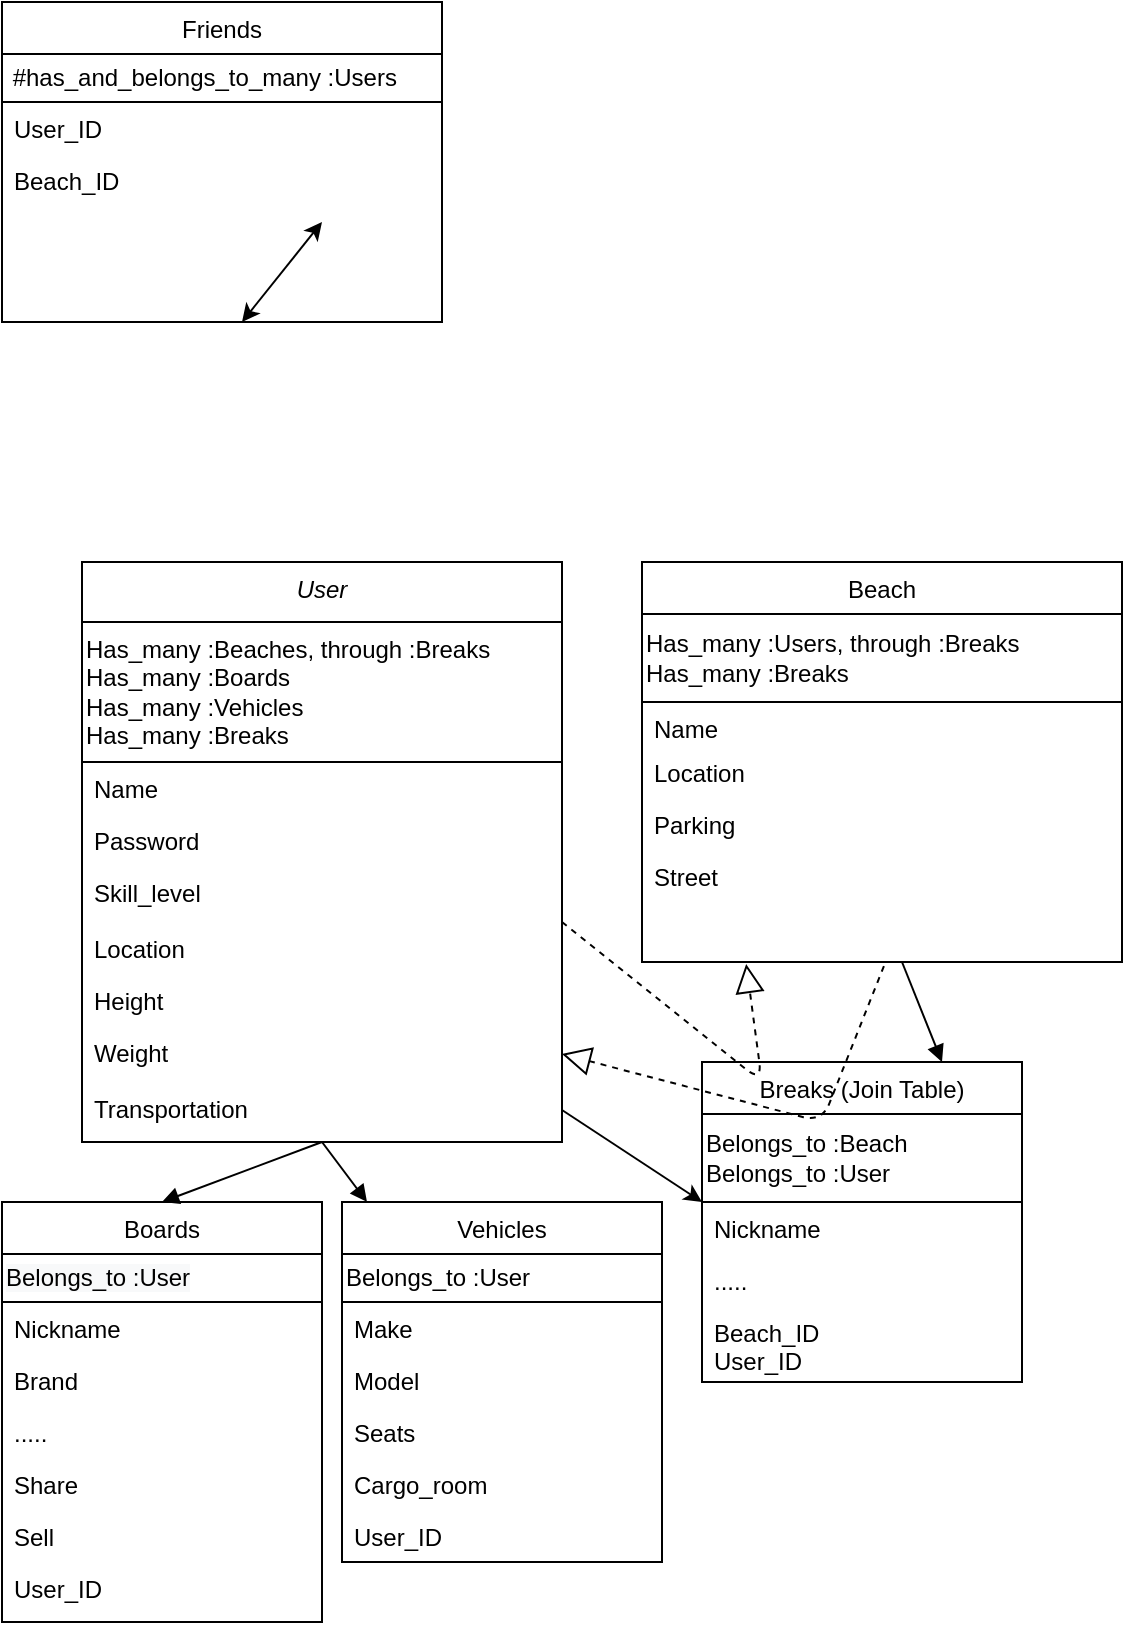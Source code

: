 <mxfile version="14.5.3" type="github">
  <diagram id="C5RBs43oDa-KdzZeNtuy" name="Page-1">
    <mxGraphModel dx="838" dy="2010" grid="1" gridSize="10" guides="1" tooltips="1" connect="1" arrows="1" fold="1" page="1" pageScale="1" pageWidth="827" pageHeight="1169" math="0" shadow="0">
      <root>
        <mxCell id="WIyWlLk6GJQsqaUBKTNV-0" />
        <mxCell id="WIyWlLk6GJQsqaUBKTNV-1" parent="WIyWlLk6GJQsqaUBKTNV-0" />
        <mxCell id="zkfFHV4jXpPFQw0GAbJ--0" value="User&#xa;" style="swimlane;fontStyle=2;align=center;verticalAlign=top;childLayout=stackLayout;horizontal=1;startSize=30;horizontalStack=0;resizeParent=1;resizeLast=0;collapsible=1;marginBottom=0;rounded=0;shadow=0;strokeWidth=1;" parent="WIyWlLk6GJQsqaUBKTNV-1" vertex="1">
          <mxGeometry x="40" y="40" width="240" height="290" as="geometry">
            <mxRectangle x="230" y="140" width="160" height="26" as="alternateBounds" />
          </mxGeometry>
        </mxCell>
        <mxCell id="QL-stuNcuey50woXtUmp-20" value="Has_many :Beaches, through :Breaks&lt;br&gt;Has_many :Boards&lt;br&gt;Has_many :Vehicles&lt;br&gt;Has_many :Breaks" style="rounded=0;whiteSpace=wrap;html=1;align=left;" parent="zkfFHV4jXpPFQw0GAbJ--0" vertex="1">
          <mxGeometry y="30" width="240" height="70" as="geometry" />
        </mxCell>
        <mxCell id="zkfFHV4jXpPFQw0GAbJ--1" value="Name" style="text;align=left;verticalAlign=top;spacingLeft=4;spacingRight=4;overflow=hidden;rotatable=0;points=[[0,0.5],[1,0.5]];portConstraint=eastwest;" parent="zkfFHV4jXpPFQw0GAbJ--0" vertex="1">
          <mxGeometry y="100" width="240" height="26" as="geometry" />
        </mxCell>
        <mxCell id="zkfFHV4jXpPFQw0GAbJ--3" value="Password" style="text;align=left;verticalAlign=top;spacingLeft=4;spacingRight=4;overflow=hidden;rotatable=0;points=[[0,0.5],[1,0.5]];portConstraint=eastwest;rounded=0;shadow=0;html=0;" parent="zkfFHV4jXpPFQw0GAbJ--0" vertex="1">
          <mxGeometry y="126" width="240" height="26" as="geometry" />
        </mxCell>
        <mxCell id="zkfFHV4jXpPFQw0GAbJ--2" value="Skill_level" style="text;align=left;verticalAlign=top;spacingLeft=4;spacingRight=4;overflow=hidden;rotatable=0;points=[[0,0.5],[1,0.5]];portConstraint=eastwest;rounded=0;shadow=0;html=0;" parent="zkfFHV4jXpPFQw0GAbJ--0" vertex="1">
          <mxGeometry y="152" width="240" height="28" as="geometry" />
        </mxCell>
        <mxCell id="QL-stuNcuey50woXtUmp-14" value="Location" style="text;align=left;verticalAlign=top;spacingLeft=4;spacingRight=4;overflow=hidden;rotatable=0;points=[[0,0.5],[1,0.5]];portConstraint=eastwest;rounded=0;shadow=0;html=0;" parent="zkfFHV4jXpPFQw0GAbJ--0" vertex="1">
          <mxGeometry y="180" width="240" height="26" as="geometry" />
        </mxCell>
        <mxCell id="QL-stuNcuey50woXtUmp-0" value="Height" style="text;align=left;verticalAlign=top;spacingLeft=4;spacingRight=4;overflow=hidden;rotatable=0;points=[[0,0.5],[1,0.5]];portConstraint=eastwest;rounded=0;shadow=0;html=0;" parent="zkfFHV4jXpPFQw0GAbJ--0" vertex="1">
          <mxGeometry y="206" width="240" height="26" as="geometry" />
        </mxCell>
        <mxCell id="QL-stuNcuey50woXtUmp-8" value="Weight" style="text;align=left;verticalAlign=top;spacingLeft=4;spacingRight=4;overflow=hidden;rotatable=0;points=[[0,0.5],[1,0.5]];portConstraint=eastwest;" parent="zkfFHV4jXpPFQw0GAbJ--0" vertex="1">
          <mxGeometry y="232" width="240" height="28" as="geometry" />
        </mxCell>
        <mxCell id="QL-stuNcuey50woXtUmp-27" value="Transportation" style="text;align=left;verticalAlign=top;spacingLeft=4;spacingRight=4;overflow=hidden;rotatable=0;points=[[0,0.5],[1,0.5]];portConstraint=eastwest;" parent="zkfFHV4jXpPFQw0GAbJ--0" vertex="1">
          <mxGeometry y="260" width="240" height="28" as="geometry" />
        </mxCell>
        <mxCell id="zkfFHV4jXpPFQw0GAbJ--6" value="Breaks (Join Table)" style="swimlane;fontStyle=0;align=center;verticalAlign=top;childLayout=stackLayout;horizontal=1;startSize=26;horizontalStack=0;resizeParent=1;resizeLast=0;collapsible=1;marginBottom=0;rounded=0;shadow=0;strokeWidth=1;" parent="WIyWlLk6GJQsqaUBKTNV-1" vertex="1">
          <mxGeometry x="350" y="290" width="160" height="160" as="geometry">
            <mxRectangle x="130" y="380" width="160" height="26" as="alternateBounds" />
          </mxGeometry>
        </mxCell>
        <mxCell id="QL-stuNcuey50woXtUmp-33" value="Belongs_to :Beach&lt;br&gt;Belongs_to :User" style="rounded=0;whiteSpace=wrap;html=1;align=left;" parent="zkfFHV4jXpPFQw0GAbJ--6" vertex="1">
          <mxGeometry y="26" width="160" height="44" as="geometry" />
        </mxCell>
        <mxCell id="QL-stuNcuey50woXtUmp-44" value="Nickname" style="text;align=left;verticalAlign=top;spacingLeft=4;spacingRight=4;overflow=hidden;rotatable=0;points=[[0,0.5],[1,0.5]];portConstraint=eastwest;" parent="zkfFHV4jXpPFQw0GAbJ--6" vertex="1">
          <mxGeometry y="70" width="160" height="26" as="geometry" />
        </mxCell>
        <mxCell id="QL-stuNcuey50woXtUmp-45" value="....." style="text;align=left;verticalAlign=top;spacingLeft=4;spacingRight=4;overflow=hidden;rotatable=0;points=[[0,0.5],[1,0.5]];portConstraint=eastwest;" parent="zkfFHV4jXpPFQw0GAbJ--6" vertex="1">
          <mxGeometry y="96" width="160" height="26" as="geometry" />
        </mxCell>
        <mxCell id="QL-stuNcuey50woXtUmp-37" value="Beach_ID&#xa;User_ID" style="text;align=left;verticalAlign=top;spacingLeft=4;spacingRight=4;overflow=hidden;rotatable=0;points=[[0,0.5],[1,0.5]];portConstraint=eastwest;" parent="zkfFHV4jXpPFQw0GAbJ--6" vertex="1">
          <mxGeometry y="122" width="160" height="38" as="geometry" />
        </mxCell>
        <mxCell id="zkfFHV4jXpPFQw0GAbJ--13" value="Boards" style="swimlane;fontStyle=0;align=center;verticalAlign=top;childLayout=stackLayout;horizontal=1;startSize=26;horizontalStack=0;resizeParent=1;resizeLast=0;collapsible=1;marginBottom=0;rounded=0;shadow=0;strokeWidth=1;" parent="WIyWlLk6GJQsqaUBKTNV-1" vertex="1">
          <mxGeometry y="360" width="160" height="210" as="geometry">
            <mxRectangle x="340" y="380" width="170" height="26" as="alternateBounds" />
          </mxGeometry>
        </mxCell>
        <mxCell id="QL-stuNcuey50woXtUmp-22" value="&lt;meta charset=&quot;utf-8&quot;&gt;&lt;span style=&quot;color: rgb(0, 0, 0); font-family: helvetica; font-size: 12px; font-style: normal; font-weight: 400; letter-spacing: normal; text-align: left; text-indent: 0px; text-transform: none; word-spacing: 0px; background-color: rgb(248, 249, 250); display: inline; float: none;&quot;&gt;Belongs_to :User&lt;/span&gt;" style="rounded=0;whiteSpace=wrap;html=1;align=left;" parent="zkfFHV4jXpPFQw0GAbJ--13" vertex="1">
          <mxGeometry y="26" width="160" height="24" as="geometry" />
        </mxCell>
        <mxCell id="zkfFHV4jXpPFQw0GAbJ--14" value="Nickname" style="text;align=left;verticalAlign=top;spacingLeft=4;spacingRight=4;overflow=hidden;rotatable=0;points=[[0,0.5],[1,0.5]];portConstraint=eastwest;" parent="zkfFHV4jXpPFQw0GAbJ--13" vertex="1">
          <mxGeometry y="50" width="160" height="26" as="geometry" />
        </mxCell>
        <mxCell id="QL-stuNcuey50woXtUmp-23" value="Brand" style="text;align=left;verticalAlign=top;spacingLeft=4;spacingRight=4;overflow=hidden;rotatable=0;points=[[0,0.5],[1,0.5]];portConstraint=eastwest;" parent="zkfFHV4jXpPFQw0GAbJ--13" vertex="1">
          <mxGeometry y="76" width="160" height="26" as="geometry" />
        </mxCell>
        <mxCell id="QL-stuNcuey50woXtUmp-25" value="....." style="text;align=left;verticalAlign=top;spacingLeft=4;spacingRight=4;overflow=hidden;rotatable=0;points=[[0,0.5],[1,0.5]];portConstraint=eastwest;" parent="zkfFHV4jXpPFQw0GAbJ--13" vertex="1">
          <mxGeometry y="102" width="160" height="26" as="geometry" />
        </mxCell>
        <mxCell id="QL-stuNcuey50woXtUmp-24" value="Share" style="text;align=left;verticalAlign=top;spacingLeft=4;spacingRight=4;overflow=hidden;rotatable=0;points=[[0,0.5],[1,0.5]];portConstraint=eastwest;" parent="zkfFHV4jXpPFQw0GAbJ--13" vertex="1">
          <mxGeometry y="128" width="160" height="26" as="geometry" />
        </mxCell>
        <mxCell id="QL-stuNcuey50woXtUmp-26" value="Sell" style="text;align=left;verticalAlign=top;spacingLeft=4;spacingRight=4;overflow=hidden;rotatable=0;points=[[0,0.5],[1,0.5]];portConstraint=eastwest;" parent="zkfFHV4jXpPFQw0GAbJ--13" vertex="1">
          <mxGeometry y="154" width="160" height="26" as="geometry" />
        </mxCell>
        <mxCell id="QL-stuNcuey50woXtUmp-34" value="User_ID" style="text;align=left;verticalAlign=top;spacingLeft=4;spacingRight=4;overflow=hidden;rotatable=0;points=[[0,0.5],[1,0.5]];portConstraint=eastwest;" parent="zkfFHV4jXpPFQw0GAbJ--13" vertex="1">
          <mxGeometry y="180" width="160" height="26" as="geometry" />
        </mxCell>
        <mxCell id="zkfFHV4jXpPFQw0GAbJ--17" value="Beach" style="swimlane;fontStyle=0;align=center;verticalAlign=top;childLayout=stackLayout;horizontal=1;startSize=26;horizontalStack=0;resizeParent=1;resizeLast=0;collapsible=1;marginBottom=0;rounded=0;shadow=0;strokeWidth=1;" parent="WIyWlLk6GJQsqaUBKTNV-1" vertex="1">
          <mxGeometry x="320" y="40" width="240" height="200" as="geometry">
            <mxRectangle x="550" y="140" width="160" height="26" as="alternateBounds" />
          </mxGeometry>
        </mxCell>
        <mxCell id="QL-stuNcuey50woXtUmp-21" value="Has_many :Users, through :Breaks&lt;br&gt;Has_many :Breaks" style="rounded=0;whiteSpace=wrap;html=1;align=left;" parent="zkfFHV4jXpPFQw0GAbJ--17" vertex="1">
          <mxGeometry y="26" width="240" height="44" as="geometry" />
        </mxCell>
        <mxCell id="zkfFHV4jXpPFQw0GAbJ--18" value="Name" style="text;align=left;verticalAlign=top;spacingLeft=4;spacingRight=4;overflow=hidden;rotatable=0;points=[[0,0.5],[1,0.5]];portConstraint=eastwest;" parent="zkfFHV4jXpPFQw0GAbJ--17" vertex="1">
          <mxGeometry y="70" width="240" height="22" as="geometry" />
        </mxCell>
        <mxCell id="QL-stuNcuey50woXtUmp-12" value="Location" style="text;align=left;verticalAlign=top;spacingLeft=4;spacingRight=4;overflow=hidden;rotatable=0;points=[[0,0.5],[1,0.5]];portConstraint=eastwest;" parent="zkfFHV4jXpPFQw0GAbJ--17" vertex="1">
          <mxGeometry y="92" width="240" height="26" as="geometry" />
        </mxCell>
        <mxCell id="QL-stuNcuey50woXtUmp-13" value="Parking" style="text;align=left;verticalAlign=top;spacingLeft=4;spacingRight=4;overflow=hidden;rotatable=0;points=[[0,0.5],[1,0.5]];portConstraint=eastwest;" parent="zkfFHV4jXpPFQw0GAbJ--17" vertex="1">
          <mxGeometry y="118" width="240" height="26" as="geometry" />
        </mxCell>
        <mxCell id="QL-stuNcuey50woXtUmp-11" value="Street" style="text;align=left;verticalAlign=top;spacingLeft=4;spacingRight=4;overflow=hidden;rotatable=0;points=[[0,0.5],[1,0.5]];portConstraint=eastwest;" parent="zkfFHV4jXpPFQw0GAbJ--17" vertex="1">
          <mxGeometry y="144" width="240" height="56" as="geometry" />
        </mxCell>
        <mxCell id="QL-stuNcuey50woXtUmp-59" value="" style="endArrow=block;dashed=1;endFill=0;endSize=12;html=1;entryX=0.217;entryY=1.018;entryDx=0;entryDy=0;entryPerimeter=0;" parent="zkfFHV4jXpPFQw0GAbJ--17" target="QL-stuNcuey50woXtUmp-11" edge="1">
          <mxGeometry width="160" relative="1" as="geometry">
            <mxPoint x="-40" y="180" as="sourcePoint" />
            <mxPoint x="110" y="180" as="targetPoint" />
            <Array as="points">
              <mxPoint x="60" y="260" />
            </Array>
          </mxGeometry>
        </mxCell>
        <mxCell id="QL-stuNcuey50woXtUmp-15" value="Vehicles" style="swimlane;fontStyle=0;align=center;verticalAlign=top;childLayout=stackLayout;horizontal=1;startSize=26;horizontalStack=0;resizeParent=1;resizeLast=0;collapsible=1;marginBottom=0;rounded=0;shadow=0;strokeWidth=1;" parent="WIyWlLk6GJQsqaUBKTNV-1" vertex="1">
          <mxGeometry x="170" y="360" width="160" height="180" as="geometry">
            <mxRectangle x="340" y="380" width="170" height="26" as="alternateBounds" />
          </mxGeometry>
        </mxCell>
        <mxCell id="QL-stuNcuey50woXtUmp-28" value="Belongs_to :User" style="rounded=0;whiteSpace=wrap;html=1;align=left;" parent="QL-stuNcuey50woXtUmp-15" vertex="1">
          <mxGeometry y="26" width="160" height="24" as="geometry" />
        </mxCell>
        <mxCell id="QL-stuNcuey50woXtUmp-29" value="Make" style="text;align=left;verticalAlign=top;spacingLeft=4;spacingRight=4;overflow=hidden;rotatable=0;points=[[0,0.5],[1,0.5]];portConstraint=eastwest;" parent="QL-stuNcuey50woXtUmp-15" vertex="1">
          <mxGeometry y="50" width="160" height="26" as="geometry" />
        </mxCell>
        <mxCell id="QL-stuNcuey50woXtUmp-32" value="Model" style="text;align=left;verticalAlign=top;spacingLeft=4;spacingRight=4;overflow=hidden;rotatable=0;points=[[0,0.5],[1,0.5]];portConstraint=eastwest;" parent="QL-stuNcuey50woXtUmp-15" vertex="1">
          <mxGeometry y="76" width="160" height="26" as="geometry" />
        </mxCell>
        <mxCell id="QL-stuNcuey50woXtUmp-31" value="Seats" style="text;align=left;verticalAlign=top;spacingLeft=4;spacingRight=4;overflow=hidden;rotatable=0;points=[[0,0.5],[1,0.5]];portConstraint=eastwest;" parent="QL-stuNcuey50woXtUmp-15" vertex="1">
          <mxGeometry y="102" width="160" height="26" as="geometry" />
        </mxCell>
        <mxCell id="QL-stuNcuey50woXtUmp-30" value="Cargo_room" style="text;align=left;verticalAlign=top;spacingLeft=4;spacingRight=4;overflow=hidden;rotatable=0;points=[[0,0.5],[1,0.5]];portConstraint=eastwest;" parent="QL-stuNcuey50woXtUmp-15" vertex="1">
          <mxGeometry y="128" width="160" height="26" as="geometry" />
        </mxCell>
        <mxCell id="QL-stuNcuey50woXtUmp-35" value="User_ID" style="text;align=left;verticalAlign=top;spacingLeft=4;spacingRight=4;overflow=hidden;rotatable=0;points=[[0,0.5],[1,0.5]];portConstraint=eastwest;" parent="QL-stuNcuey50woXtUmp-15" vertex="1">
          <mxGeometry y="154" width="160" height="26" as="geometry" />
        </mxCell>
        <mxCell id="QL-stuNcuey50woXtUmp-49" value="" style="html=1;verticalAlign=bottom;endArrow=block;entryX=0.5;entryY=0;entryDx=0;entryDy=0;exitX=0.5;exitY=1.071;exitDx=0;exitDy=0;exitPerimeter=0;" parent="WIyWlLk6GJQsqaUBKTNV-1" source="QL-stuNcuey50woXtUmp-27" target="zkfFHV4jXpPFQw0GAbJ--13" edge="1">
          <mxGeometry x="1" y="269" width="80" relative="1" as="geometry">
            <mxPoint x="130" y="350" as="sourcePoint" />
            <mxPoint x="120" y="420" as="targetPoint" />
            <mxPoint x="260" y="199" as="offset" />
          </mxGeometry>
        </mxCell>
        <mxCell id="QL-stuNcuey50woXtUmp-50" value="" style="html=1;verticalAlign=bottom;endArrow=block;exitX=0.5;exitY=1;exitDx=0;exitDy=0;" parent="WIyWlLk6GJQsqaUBKTNV-1" source="zkfFHV4jXpPFQw0GAbJ--0" edge="1" target="QL-stuNcuey50woXtUmp-15">
          <mxGeometry x="1" y="269" width="80" relative="1" as="geometry">
            <mxPoint x="140" y="370" as="sourcePoint" />
            <mxPoint x="270" y="440" as="targetPoint" />
            <mxPoint x="260" y="199" as="offset" />
          </mxGeometry>
        </mxCell>
        <mxCell id="QL-stuNcuey50woXtUmp-51" value="" style="html=1;verticalAlign=bottom;endArrow=block;entryX=0.75;entryY=0;entryDx=0;entryDy=0;" parent="WIyWlLk6GJQsqaUBKTNV-1" target="zkfFHV4jXpPFQw0GAbJ--6" edge="1">
          <mxGeometry x="1" y="269" width="80" relative="1" as="geometry">
            <mxPoint x="450" y="240" as="sourcePoint" />
            <mxPoint x="439.5" y="300" as="targetPoint" />
            <mxPoint x="260" y="199" as="offset" />
          </mxGeometry>
        </mxCell>
        <mxCell id="QL-stuNcuey50woXtUmp-62" value="Friends" style="swimlane;fontStyle=0;align=center;verticalAlign=top;childLayout=stackLayout;horizontal=1;startSize=26;horizontalStack=0;resizeParent=1;resizeLast=0;collapsible=1;marginBottom=0;rounded=0;shadow=0;strokeWidth=1;" parent="WIyWlLk6GJQsqaUBKTNV-1" vertex="1">
          <mxGeometry y="-240" width="220" height="160" as="geometry">
            <mxRectangle x="130" y="380" width="160" height="26" as="alternateBounds" />
          </mxGeometry>
        </mxCell>
        <mxCell id="QL-stuNcuey50woXtUmp-63" value="&amp;nbsp;#has_and_belongs_to_many :Users" style="rounded=0;whiteSpace=wrap;html=1;align=left;" parent="QL-stuNcuey50woXtUmp-62" vertex="1">
          <mxGeometry y="26" width="220" height="24" as="geometry" />
        </mxCell>
        <mxCell id="QL-stuNcuey50woXtUmp-65" value="User_ID" style="text;align=left;verticalAlign=top;spacingLeft=4;spacingRight=4;overflow=hidden;rotatable=0;points=[[0,0.5],[1,0.5]];portConstraint=eastwest;" parent="QL-stuNcuey50woXtUmp-62" vertex="1">
          <mxGeometry y="50" width="220" height="26" as="geometry" />
        </mxCell>
        <mxCell id="QL-stuNcuey50woXtUmp-66" value="Beach_ID" style="text;align=left;verticalAlign=top;spacingLeft=4;spacingRight=4;overflow=hidden;rotatable=0;points=[[0,0.5],[1,0.5]];portConstraint=eastwest;" parent="QL-stuNcuey50woXtUmp-62" vertex="1">
          <mxGeometry y="76" width="220" height="26" as="geometry" />
        </mxCell>
        <mxCell id="QL-stuNcuey50woXtUmp-67" value="" style="endArrow=classic;startArrow=classic;html=1;" parent="QL-stuNcuey50woXtUmp-62" edge="1">
          <mxGeometry width="50" height="50" relative="1" as="geometry">
            <mxPoint x="160" y="110" as="sourcePoint" />
            <mxPoint x="120" y="160" as="targetPoint" />
          </mxGeometry>
        </mxCell>
        <mxCell id="QJUqG75PeON4Z90_GC5Y-0" value="" style="endArrow=block;dashed=1;endFill=0;endSize=12;html=1;entryX=1;entryY=0.5;entryDx=0;entryDy=0;exitX=0.504;exitY=1.036;exitDx=0;exitDy=0;exitPerimeter=0;" edge="1" parent="WIyWlLk6GJQsqaUBKTNV-1" source="QL-stuNcuey50woXtUmp-11" target="QL-stuNcuey50woXtUmp-8">
          <mxGeometry width="160" relative="1" as="geometry">
            <mxPoint x="370" y="260" as="sourcePoint" />
            <mxPoint x="450" y="440" as="targetPoint" />
            <Array as="points">
              <mxPoint x="410" y="320" />
            </Array>
          </mxGeometry>
        </mxCell>
        <mxCell id="QJUqG75PeON4Z90_GC5Y-5" value="" style="endArrow=classic;html=1;exitX=1;exitY=0.5;exitDx=0;exitDy=0;" edge="1" parent="WIyWlLk6GJQsqaUBKTNV-1" source="QL-stuNcuey50woXtUmp-27">
          <mxGeometry width="50" height="50" relative="1" as="geometry">
            <mxPoint x="290" y="310" as="sourcePoint" />
            <mxPoint x="350" y="360" as="targetPoint" />
          </mxGeometry>
        </mxCell>
      </root>
    </mxGraphModel>
  </diagram>
</mxfile>
